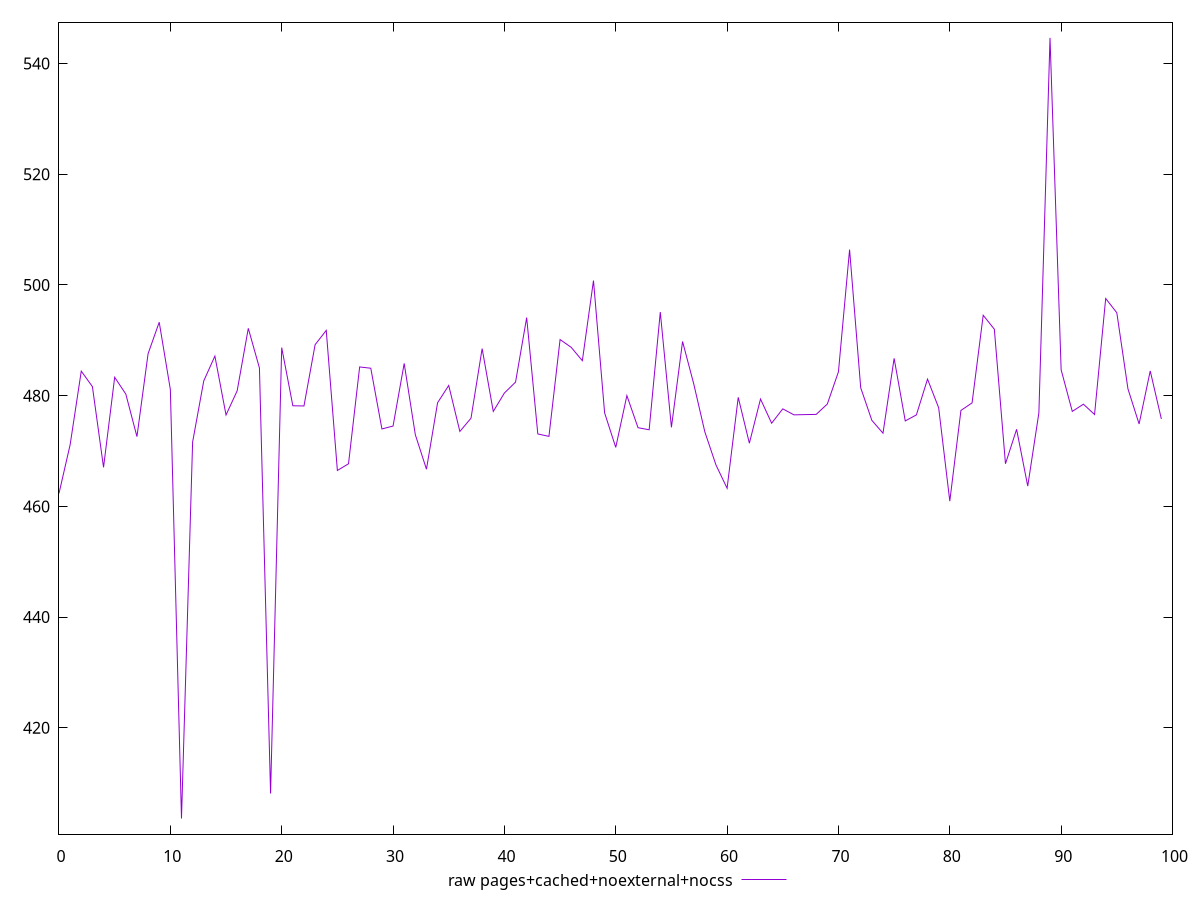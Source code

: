 $_rawPagesCachedNoexternalNocss <<EOF
462.3599999999999
471.148
484.4360000000001
481.64
467.0559999999998
483.32800000000026
480.29600000000016
472.6080000000003
487.5880000000002
493.2760000000004
481.11600000000027
403.6120000000001
471.63600000000065
482.67600000000016
487.1560000000006
476.516
480.8840000000004
492.168
485.008
408.1279999999999
488.68800000000016
478.1800000000001
478.14800000000014
489.21600000000024
491.8000000000004
466.48800000000034
467.70400000000035
485.19600000000025
484.96400000000006
473.9920000000006
474.5160000000002
485.8280000000003
472.95200000000006
466.72
478.73200000000054
481.8520000000004
473.54400000000044
475.93600000000004
488.5120000000004
477.16000000000025
480.4880000000002
482.45200000000034
494.1080000000003
473.09200000000016
472.65200000000044
490.14400000000046
488.7319999999999
486.3240000000002
500.8000000000002
476.89600000000024
470.664
480.0200000000003
474.22000000000014
473.84400000000056
495.108
474.28800000000007
489.7920000000001
482.1640000000002
473.4720000000001
467.48799999999994
463.2760000000002
479.7040000000002
471.41200000000015
479.3960000000004
475.0320000000004
477.624
476.54
476.5840000000001
476.6200000000002
478.4920000000004
484.31999999999977
506.3920000000003
481.4240000000001
475.54400000000015
473.228
486.75200000000063
475.4440000000006
476.53200000000004
482.99600000000004
477.8240000000002
460.9520000000001
477.33600000000024
478.70000000000005
494.53200000000004
492.01199999999994
467.70400000000006
473.92800000000034
463.66399999999993
476.90000000000026
544.6400000000001
484.6640000000002
477.1640000000001
478.4640000000001
476.60400000000004
497.5600000000002
494.9800000000003
481.23600000000044
474.89200000000017
484.4760000000001
475.79600000000005
EOF
set key outside below
set terminal pngcairo
set output "report_00006_2020-11-02T20-21-41.718Z/mainthread-work-breakdown/pages+cached+noexternal+nocss//raw.png"
set yrange [400.7914400000001:547.4605600000001]
plot $_rawPagesCachedNoexternalNocss title "raw pages+cached+noexternal+nocss" with line ,